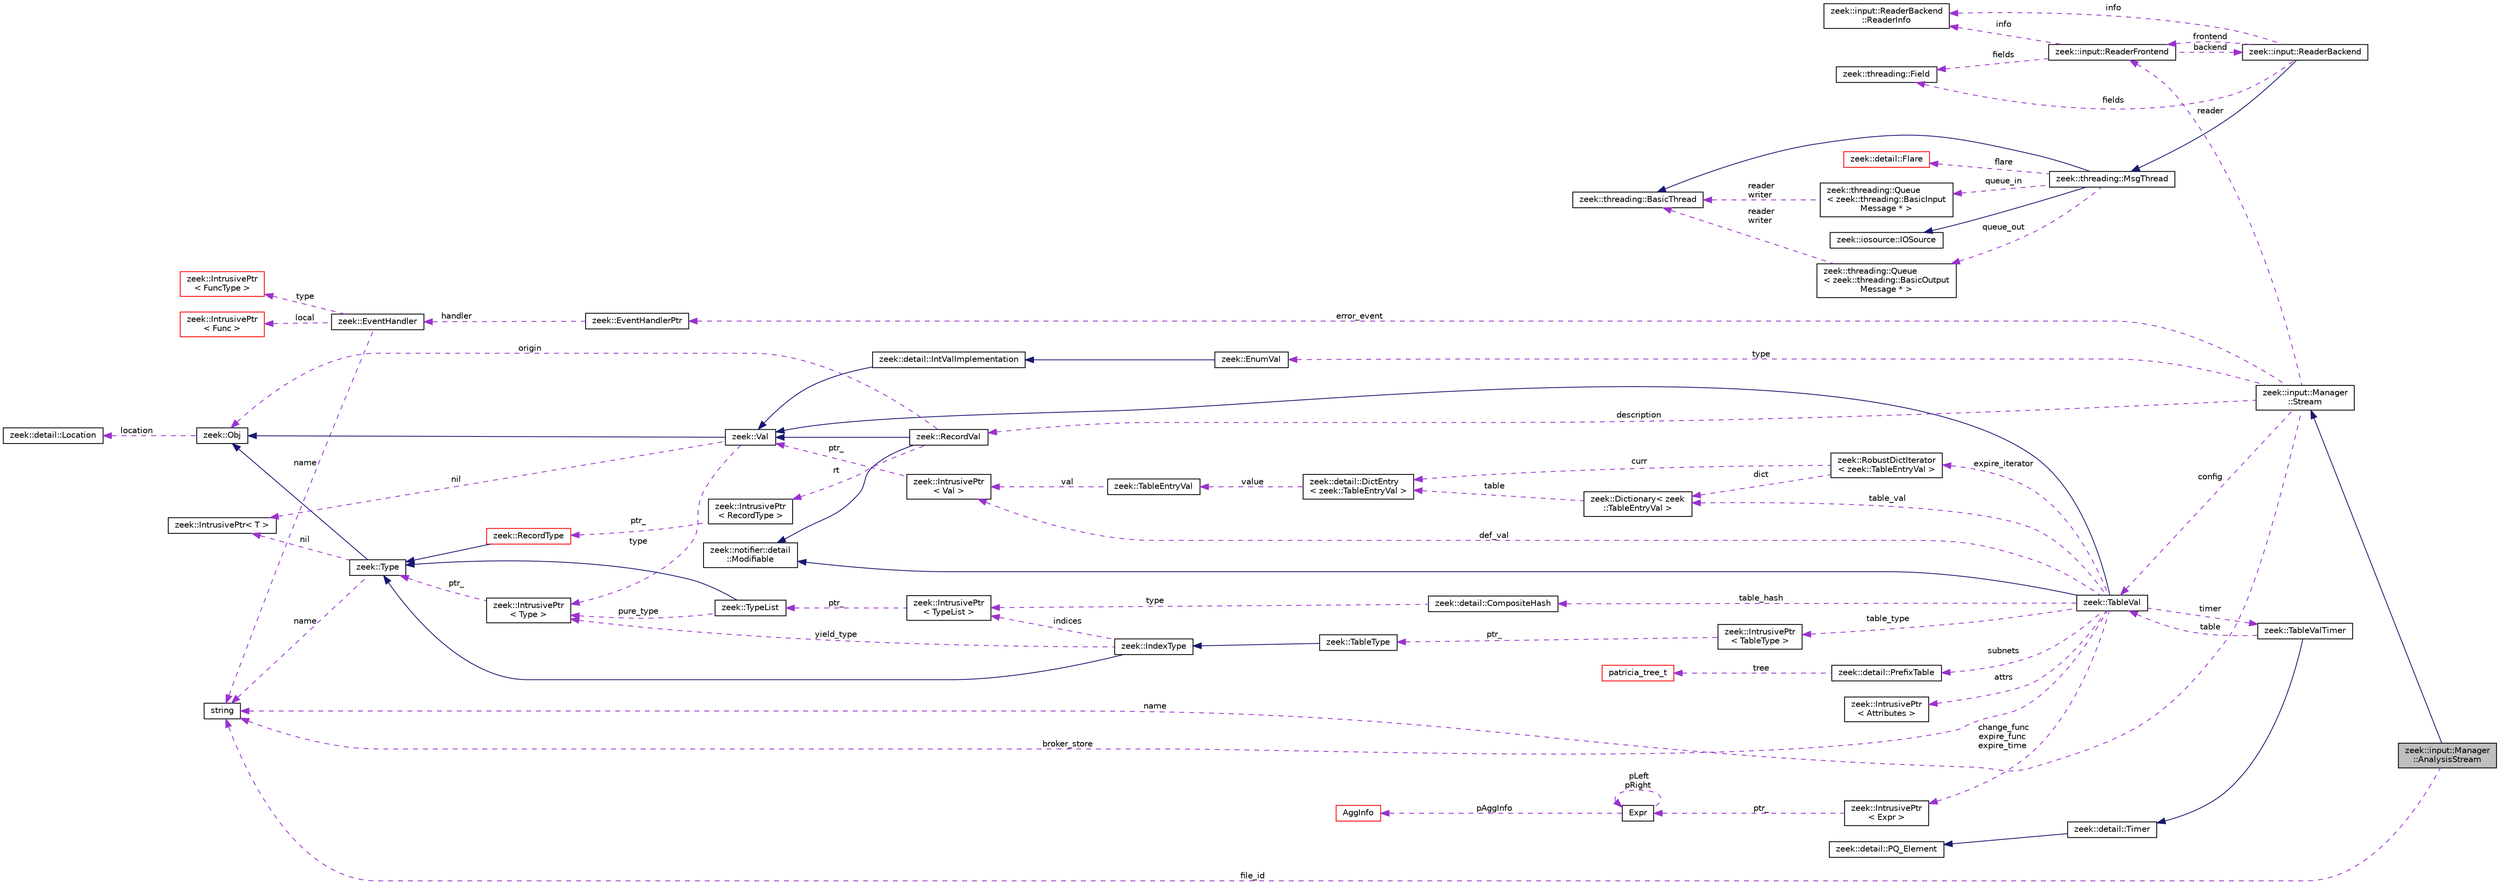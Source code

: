 digraph "zeek::input::Manager::AnalysisStream"
{
 // LATEX_PDF_SIZE
  edge [fontname="Helvetica",fontsize="10",labelfontname="Helvetica",labelfontsize="10"];
  node [fontname="Helvetica",fontsize="10",shape=record];
  rankdir="LR";
  Node1 [label="zeek::input::Manager\l::AnalysisStream",height=0.2,width=0.4,color="black", fillcolor="grey75", style="filled", fontcolor="black",tooltip=" "];
  Node2 -> Node1 [dir="back",color="midnightblue",fontsize="10",style="solid",fontname="Helvetica"];
  Node2 [label="zeek::input::Manager\l::Stream",height=0.2,width=0.4,color="black", fillcolor="white", style="filled",URL="$dd/d26/classzeek_1_1input_1_1Manager_1_1Stream.html",tooltip=" "];
  Node3 -> Node2 [dir="back",color="darkorchid3",fontsize="10",style="dashed",label=" name" ,fontname="Helvetica"];
  Node3 [label="string",height=0.2,width=0.4,color="black", fillcolor="white", style="filled",tooltip=" "];
  Node4 -> Node2 [dir="back",color="darkorchid3",fontsize="10",style="dashed",label=" type" ,fontname="Helvetica"];
  Node4 [label="zeek::EnumVal",height=0.2,width=0.4,color="black", fillcolor="white", style="filled",URL="$dc/da0/classzeek_1_1EnumVal.html",tooltip=" "];
  Node5 -> Node4 [dir="back",color="midnightblue",fontsize="10",style="solid",fontname="Helvetica"];
  Node5 [label="zeek::detail::IntValImplementation",height=0.2,width=0.4,color="black", fillcolor="white", style="filled",URL="$db/d72/classzeek_1_1detail_1_1IntValImplementation.html",tooltip=" "];
  Node6 -> Node5 [dir="back",color="midnightblue",fontsize="10",style="solid",fontname="Helvetica"];
  Node6 [label="zeek::Val",height=0.2,width=0.4,color="black", fillcolor="white", style="filled",URL="$de/d49/classzeek_1_1Val.html",tooltip=" "];
  Node7 -> Node6 [dir="back",color="midnightblue",fontsize="10",style="solid",fontname="Helvetica"];
  Node7 [label="zeek::Obj",height=0.2,width=0.4,color="black", fillcolor="white", style="filled",URL="$dd/df1/classzeek_1_1Obj.html",tooltip=" "];
  Node8 -> Node7 [dir="back",color="darkorchid3",fontsize="10",style="dashed",label=" location" ,fontname="Helvetica"];
  Node8 [label="zeek::detail::Location",height=0.2,width=0.4,color="black", fillcolor="white", style="filled",URL="$d5/d1d/classzeek_1_1detail_1_1Location.html",tooltip=" "];
  Node9 -> Node6 [dir="back",color="darkorchid3",fontsize="10",style="dashed",label=" nil" ,fontname="Helvetica"];
  Node9 [label="zeek::IntrusivePtr\< T \>",height=0.2,width=0.4,color="black", fillcolor="white", style="filled",URL="$d6/dba/classzeek_1_1IntrusivePtr.html",tooltip=" "];
  Node10 -> Node6 [dir="back",color="darkorchid3",fontsize="10",style="dashed",label=" type" ,fontname="Helvetica"];
  Node10 [label="zeek::IntrusivePtr\l\< Type \>",height=0.2,width=0.4,color="black", fillcolor="white", style="filled",URL="$d6/dba/classzeek_1_1IntrusivePtr.html",tooltip=" "];
  Node11 -> Node10 [dir="back",color="darkorchid3",fontsize="10",style="dashed",label=" ptr_" ,fontname="Helvetica"];
  Node11 [label="zeek::Type",height=0.2,width=0.4,color="black", fillcolor="white", style="filled",URL="$d0/d4f/classzeek_1_1Type.html",tooltip=" "];
  Node7 -> Node11 [dir="back",color="midnightblue",fontsize="10",style="solid",fontname="Helvetica"];
  Node9 -> Node11 [dir="back",color="darkorchid3",fontsize="10",style="dashed",label=" nil" ,fontname="Helvetica"];
  Node3 -> Node11 [dir="back",color="darkorchid3",fontsize="10",style="dashed",label=" name" ,fontname="Helvetica"];
  Node12 -> Node2 [dir="back",color="darkorchid3",fontsize="10",style="dashed",label=" reader" ,fontname="Helvetica"];
  Node12 [label="zeek::input::ReaderFrontend",height=0.2,width=0.4,color="black", fillcolor="white", style="filled",URL="$d5/d34/classzeek_1_1input_1_1ReaderFrontend.html",tooltip=" "];
  Node13 -> Node12 [dir="back",color="darkorchid3",fontsize="10",style="dashed",label=" backend" ,fontname="Helvetica"];
  Node13 [label="zeek::input::ReaderBackend",height=0.2,width=0.4,color="black", fillcolor="white", style="filled",URL="$dc/d1d/classzeek_1_1input_1_1ReaderBackend.html",tooltip=" "];
  Node14 -> Node13 [dir="back",color="midnightblue",fontsize="10",style="solid",fontname="Helvetica"];
  Node14 [label="zeek::threading::MsgThread",height=0.2,width=0.4,color="black", fillcolor="white", style="filled",URL="$d8/d7d/classzeek_1_1threading_1_1MsgThread.html",tooltip=" "];
  Node15 -> Node14 [dir="back",color="midnightblue",fontsize="10",style="solid",fontname="Helvetica"];
  Node15 [label="zeek::threading::BasicThread",height=0.2,width=0.4,color="black", fillcolor="white", style="filled",URL="$d3/dd9/classzeek_1_1threading_1_1BasicThread.html",tooltip=" "];
  Node16 -> Node14 [dir="back",color="midnightblue",fontsize="10",style="solid",fontname="Helvetica"];
  Node16 [label="zeek::iosource::IOSource",height=0.2,width=0.4,color="black", fillcolor="white", style="filled",URL="$da/dea/classzeek_1_1iosource_1_1IOSource.html",tooltip=" "];
  Node17 -> Node14 [dir="back",color="darkorchid3",fontsize="10",style="dashed",label=" queue_in" ,fontname="Helvetica"];
  Node17 [label="zeek::threading::Queue\l\< zeek::threading::BasicInput\lMessage * \>",height=0.2,width=0.4,color="black", fillcolor="white", style="filled",URL="$dd/dd1/classzeek_1_1threading_1_1Queue.html",tooltip=" "];
  Node15 -> Node17 [dir="back",color="darkorchid3",fontsize="10",style="dashed",label=" reader\nwriter" ,fontname="Helvetica"];
  Node18 -> Node14 [dir="back",color="darkorchid3",fontsize="10",style="dashed",label=" queue_out" ,fontname="Helvetica"];
  Node18 [label="zeek::threading::Queue\l\< zeek::threading::BasicOutput\lMessage * \>",height=0.2,width=0.4,color="black", fillcolor="white", style="filled",URL="$dd/dd1/classzeek_1_1threading_1_1Queue.html",tooltip=" "];
  Node15 -> Node18 [dir="back",color="darkorchid3",fontsize="10",style="dashed",label=" reader\nwriter" ,fontname="Helvetica"];
  Node19 -> Node14 [dir="back",color="darkorchid3",fontsize="10",style="dashed",label=" flare" ,fontname="Helvetica"];
  Node19 [label="zeek::detail::Flare",height=0.2,width=0.4,color="red", fillcolor="white", style="filled",URL="$d5/dce/classzeek_1_1detail_1_1Flare.html",tooltip=" "];
  Node12 -> Node13 [dir="back",color="darkorchid3",fontsize="10",style="dashed",label=" frontend" ,fontname="Helvetica"];
  Node21 -> Node13 [dir="back",color="darkorchid3",fontsize="10",style="dashed",label=" info" ,fontname="Helvetica"];
  Node21 [label="zeek::input::ReaderBackend\l::ReaderInfo",height=0.2,width=0.4,color="black", fillcolor="white", style="filled",URL="$d9/d94/structzeek_1_1input_1_1ReaderBackend_1_1ReaderInfo.html",tooltip=" "];
  Node22 -> Node13 [dir="back",color="darkorchid3",fontsize="10",style="dashed",label=" fields" ,fontname="Helvetica"];
  Node22 [label="zeek::threading::Field",height=0.2,width=0.4,color="black", fillcolor="white", style="filled",URL="$d8/d69/structzeek_1_1threading_1_1Field.html",tooltip=" "];
  Node21 -> Node12 [dir="back",color="darkorchid3",fontsize="10",style="dashed",label=" info" ,fontname="Helvetica"];
  Node22 -> Node12 [dir="back",color="darkorchid3",fontsize="10",style="dashed",label=" fields" ,fontname="Helvetica"];
  Node23 -> Node2 [dir="back",color="darkorchid3",fontsize="10",style="dashed",label=" config" ,fontname="Helvetica"];
  Node23 [label="zeek::TableVal",height=0.2,width=0.4,color="black", fillcolor="white", style="filled",URL="$d6/d3f/classzeek_1_1TableVal.html",tooltip=" "];
  Node6 -> Node23 [dir="back",color="midnightblue",fontsize="10",style="solid",fontname="Helvetica"];
  Node24 -> Node23 [dir="back",color="midnightblue",fontsize="10",style="solid",fontname="Helvetica"];
  Node24 [label="zeek::notifier::detail\l::Modifiable",height=0.2,width=0.4,color="black", fillcolor="white", style="filled",URL="$d8/d87/classzeek_1_1notifier_1_1detail_1_1Modifiable.html",tooltip=" "];
  Node25 -> Node23 [dir="back",color="darkorchid3",fontsize="10",style="dashed",label=" table_type" ,fontname="Helvetica"];
  Node25 [label="zeek::IntrusivePtr\l\< TableType \>",height=0.2,width=0.4,color="black", fillcolor="white", style="filled",URL="$d6/dba/classzeek_1_1IntrusivePtr.html",tooltip=" "];
  Node26 -> Node25 [dir="back",color="darkorchid3",fontsize="10",style="dashed",label=" ptr_" ,fontname="Helvetica"];
  Node26 [label="zeek::TableType",height=0.2,width=0.4,color="black", fillcolor="white", style="filled",URL="$d8/d4c/classzeek_1_1TableType.html",tooltip=" "];
  Node27 -> Node26 [dir="back",color="midnightblue",fontsize="10",style="solid",fontname="Helvetica"];
  Node27 [label="zeek::IndexType",height=0.2,width=0.4,color="black", fillcolor="white", style="filled",URL="$dd/d89/classzeek_1_1IndexType.html",tooltip=" "];
  Node11 -> Node27 [dir="back",color="midnightblue",fontsize="10",style="solid",fontname="Helvetica"];
  Node28 -> Node27 [dir="back",color="darkorchid3",fontsize="10",style="dashed",label=" indices" ,fontname="Helvetica"];
  Node28 [label="zeek::IntrusivePtr\l\< TypeList \>",height=0.2,width=0.4,color="black", fillcolor="white", style="filled",URL="$d6/dba/classzeek_1_1IntrusivePtr.html",tooltip=" "];
  Node29 -> Node28 [dir="back",color="darkorchid3",fontsize="10",style="dashed",label=" ptr_" ,fontname="Helvetica"];
  Node29 [label="zeek::TypeList",height=0.2,width=0.4,color="black", fillcolor="white", style="filled",URL="$da/d8e/classzeek_1_1TypeList.html",tooltip=" "];
  Node11 -> Node29 [dir="back",color="midnightblue",fontsize="10",style="solid",fontname="Helvetica"];
  Node10 -> Node29 [dir="back",color="darkorchid3",fontsize="10",style="dashed",label=" pure_type" ,fontname="Helvetica"];
  Node10 -> Node27 [dir="back",color="darkorchid3",fontsize="10",style="dashed",label=" yield_type" ,fontname="Helvetica"];
  Node30 -> Node23 [dir="back",color="darkorchid3",fontsize="10",style="dashed",label=" table_hash" ,fontname="Helvetica"];
  Node30 [label="zeek::detail::CompositeHash",height=0.2,width=0.4,color="black", fillcolor="white", style="filled",URL="$d6/db2/classzeek_1_1detail_1_1CompositeHash.html",tooltip=" "];
  Node28 -> Node30 [dir="back",color="darkorchid3",fontsize="10",style="dashed",label=" type" ,fontname="Helvetica"];
  Node31 -> Node23 [dir="back",color="darkorchid3",fontsize="10",style="dashed",label=" attrs" ,fontname="Helvetica"];
  Node31 [label="zeek::IntrusivePtr\l\< Attributes \>",height=0.2,width=0.4,color="black", fillcolor="white", style="filled",URL="$d6/dba/classzeek_1_1IntrusivePtr.html",tooltip=" "];
  Node32 -> Node23 [dir="back",color="darkorchid3",fontsize="10",style="dashed",label=" change_func\nexpire_func\nexpire_time" ,fontname="Helvetica"];
  Node32 [label="zeek::IntrusivePtr\l\< Expr \>",height=0.2,width=0.4,color="black", fillcolor="white", style="filled",URL="$d6/dba/classzeek_1_1IntrusivePtr.html",tooltip=" "];
  Node33 -> Node32 [dir="back",color="darkorchid3",fontsize="10",style="dashed",label=" ptr_" ,fontname="Helvetica"];
  Node33 [label="Expr",height=0.2,width=0.4,color="black", fillcolor="white", style="filled",URL="$db/d1b/sqlite3_8c.html#d4/dfb/structExpr",tooltip=" "];
  Node33 -> Node33 [dir="back",color="darkorchid3",fontsize="10",style="dashed",label=" pLeft\npRight" ,fontname="Helvetica"];
  Node34 -> Node33 [dir="back",color="darkorchid3",fontsize="10",style="dashed",label=" pAggInfo" ,fontname="Helvetica"];
  Node34 [label="AggInfo",height=0.2,width=0.4,color="red", fillcolor="white", style="filled",URL="$db/d1b/sqlite3_8c.html#d2/dc8/structAggInfo",tooltip=" "];
  Node59 -> Node23 [dir="back",color="darkorchid3",fontsize="10",style="dashed",label=" timer" ,fontname="Helvetica"];
  Node59 [label="zeek::TableValTimer",height=0.2,width=0.4,color="black", fillcolor="white", style="filled",URL="$db/de5/classzeek_1_1TableValTimer.html",tooltip=" "];
  Node60 -> Node59 [dir="back",color="midnightblue",fontsize="10",style="solid",fontname="Helvetica"];
  Node60 [label="zeek::detail::Timer",height=0.2,width=0.4,color="black", fillcolor="white", style="filled",URL="$d1/da2/classzeek_1_1detail_1_1Timer.html",tooltip=" "];
  Node61 -> Node60 [dir="back",color="midnightblue",fontsize="10",style="solid",fontname="Helvetica"];
  Node61 [label="zeek::detail::PQ_Element",height=0.2,width=0.4,color="black", fillcolor="white", style="filled",URL="$df/d3d/classzeek_1_1detail_1_1PQ__Element.html",tooltip=" "];
  Node23 -> Node59 [dir="back",color="darkorchid3",fontsize="10",style="dashed",label=" table" ,fontname="Helvetica"];
  Node62 -> Node23 [dir="back",color="darkorchid3",fontsize="10",style="dashed",label=" expire_iterator" ,fontname="Helvetica"];
  Node62 [label="zeek::RobustDictIterator\l\< zeek::TableEntryVal \>",height=0.2,width=0.4,color="black", fillcolor="white", style="filled",URL="$dd/da3/classzeek_1_1RobustDictIterator.html",tooltip=" "];
  Node63 -> Node62 [dir="back",color="darkorchid3",fontsize="10",style="dashed",label=" curr" ,fontname="Helvetica"];
  Node63 [label="zeek::detail::DictEntry\l\< zeek::TableEntryVal \>",height=0.2,width=0.4,color="black", fillcolor="white", style="filled",URL="$de/d59/classzeek_1_1detail_1_1DictEntry.html",tooltip=" "];
  Node64 -> Node63 [dir="back",color="darkorchid3",fontsize="10",style="dashed",label=" value" ,fontname="Helvetica"];
  Node64 [label="zeek::TableEntryVal",height=0.2,width=0.4,color="black", fillcolor="white", style="filled",URL="$d8/da2/classzeek_1_1TableEntryVal.html",tooltip=" "];
  Node65 -> Node64 [dir="back",color="darkorchid3",fontsize="10",style="dashed",label=" val" ,fontname="Helvetica"];
  Node65 [label="zeek::IntrusivePtr\l\< Val \>",height=0.2,width=0.4,color="black", fillcolor="white", style="filled",URL="$d6/dba/classzeek_1_1IntrusivePtr.html",tooltip=" "];
  Node6 -> Node65 [dir="back",color="darkorchid3",fontsize="10",style="dashed",label=" ptr_" ,fontname="Helvetica"];
  Node66 -> Node62 [dir="back",color="darkorchid3",fontsize="10",style="dashed",label=" dict" ,fontname="Helvetica"];
  Node66 [label="zeek::Dictionary\< zeek\l::TableEntryVal \>",height=0.2,width=0.4,color="black", fillcolor="white", style="filled",URL="$da/d6c/classzeek_1_1Dictionary.html",tooltip=" "];
  Node63 -> Node66 [dir="back",color="darkorchid3",fontsize="10",style="dashed",label=" table" ,fontname="Helvetica"];
  Node67 -> Node23 [dir="back",color="darkorchid3",fontsize="10",style="dashed",label=" subnets" ,fontname="Helvetica"];
  Node67 [label="zeek::detail::PrefixTable",height=0.2,width=0.4,color="black", fillcolor="white", style="filled",URL="$d7/d19/classzeek_1_1detail_1_1PrefixTable.html",tooltip=" "];
  Node68 -> Node67 [dir="back",color="darkorchid3",fontsize="10",style="dashed",label=" tree" ,fontname="Helvetica"];
  Node68 [label="patricia_tree_t",height=0.2,width=0.4,color="red", fillcolor="white", style="filled",URL="$d2/d85/patricia_8h.html#d2/d2d/structpatricia__tree__t",tooltip=" "];
  Node65 -> Node23 [dir="back",color="darkorchid3",fontsize="10",style="dashed",label=" def_val" ,fontname="Helvetica"];
  Node3 -> Node23 [dir="back",color="darkorchid3",fontsize="10",style="dashed",label=" broker_store" ,fontname="Helvetica"];
  Node66 -> Node23 [dir="back",color="darkorchid3",fontsize="10",style="dashed",label=" table_val" ,fontname="Helvetica"];
  Node71 -> Node2 [dir="back",color="darkorchid3",fontsize="10",style="dashed",label=" error_event" ,fontname="Helvetica"];
  Node71 [label="zeek::EventHandlerPtr",height=0.2,width=0.4,color="black", fillcolor="white", style="filled",URL="$d7/dc7/classzeek_1_1EventHandlerPtr.html",tooltip=" "];
  Node72 -> Node71 [dir="back",color="darkorchid3",fontsize="10",style="dashed",label=" handler" ,fontname="Helvetica"];
  Node72 [label="zeek::EventHandler",height=0.2,width=0.4,color="black", fillcolor="white", style="filled",URL="$d2/d39/classzeek_1_1EventHandler.html",tooltip=" "];
  Node3 -> Node72 [dir="back",color="darkorchid3",fontsize="10",style="dashed",label=" name" ,fontname="Helvetica"];
  Node73 -> Node72 [dir="back",color="darkorchid3",fontsize="10",style="dashed",label=" local" ,fontname="Helvetica"];
  Node73 [label="zeek::IntrusivePtr\l\< Func \>",height=0.2,width=0.4,color="red", fillcolor="white", style="filled",URL="$d6/dba/classzeek_1_1IntrusivePtr.html",tooltip=" "];
  Node76 -> Node72 [dir="back",color="darkorchid3",fontsize="10",style="dashed",label=" type" ,fontname="Helvetica"];
  Node76 [label="zeek::IntrusivePtr\l\< FuncType \>",height=0.2,width=0.4,color="red", fillcolor="white", style="filled",URL="$d6/dba/classzeek_1_1IntrusivePtr.html",tooltip=" "];
  Node81 -> Node2 [dir="back",color="darkorchid3",fontsize="10",style="dashed",label=" description" ,fontname="Helvetica"];
  Node81 [label="zeek::RecordVal",height=0.2,width=0.4,color="black", fillcolor="white", style="filled",URL="$d7/d7e/classzeek_1_1RecordVal.html",tooltip=" "];
  Node6 -> Node81 [dir="back",color="midnightblue",fontsize="10",style="solid",fontname="Helvetica"];
  Node24 -> Node81 [dir="back",color="midnightblue",fontsize="10",style="solid",fontname="Helvetica"];
  Node7 -> Node81 [dir="back",color="darkorchid3",fontsize="10",style="dashed",label=" origin" ,fontname="Helvetica"];
  Node78 -> Node81 [dir="back",color="darkorchid3",fontsize="10",style="dashed",label=" rt" ,fontname="Helvetica"];
  Node78 [label="zeek::IntrusivePtr\l\< RecordType \>",height=0.2,width=0.4,color="black", fillcolor="white", style="filled",URL="$d6/dba/classzeek_1_1IntrusivePtr.html",tooltip=" "];
  Node79 -> Node78 [dir="back",color="darkorchid3",fontsize="10",style="dashed",label=" ptr_" ,fontname="Helvetica"];
  Node79 [label="zeek::RecordType",height=0.2,width=0.4,color="red", fillcolor="white", style="filled",URL="$df/d5b/classzeek_1_1RecordType.html",tooltip=" "];
  Node11 -> Node79 [dir="back",color="midnightblue",fontsize="10",style="solid",fontname="Helvetica"];
  Node3 -> Node1 [dir="back",color="darkorchid3",fontsize="10",style="dashed",label=" file_id" ,fontname="Helvetica"];
}
